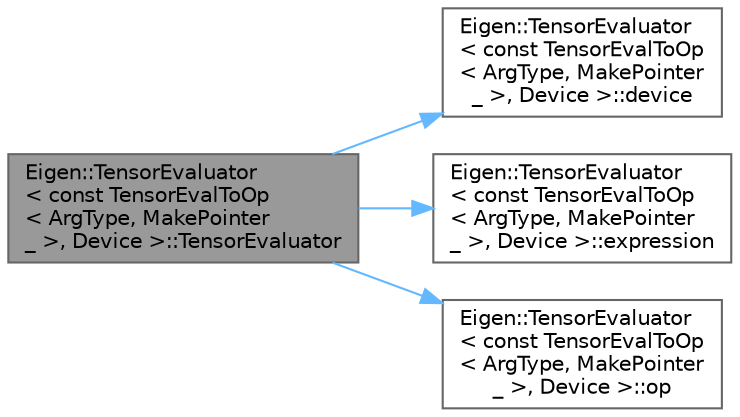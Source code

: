 digraph "Eigen::TensorEvaluator&lt; const TensorEvalToOp&lt; ArgType, MakePointer_ &gt;, Device &gt;::TensorEvaluator"
{
 // LATEX_PDF_SIZE
  bgcolor="transparent";
  edge [fontname=Helvetica,fontsize=10,labelfontname=Helvetica,labelfontsize=10];
  node [fontname=Helvetica,fontsize=10,shape=box,height=0.2,width=0.4];
  rankdir="LR";
  Node1 [id="Node000001",label="Eigen::TensorEvaluator\l\< const TensorEvalToOp\l\< ArgType, MakePointer\l_ \>, Device \>::TensorEvaluator",height=0.2,width=0.4,color="gray40", fillcolor="grey60", style="filled", fontcolor="black",tooltip=" "];
  Node1 -> Node2 [id="edge1_Node000001_Node000002",color="steelblue1",style="solid",tooltip=" "];
  Node2 [id="Node000002",label="Eigen::TensorEvaluator\l\< const TensorEvalToOp\l\< ArgType, MakePointer\l_ \>, Device \>::device",height=0.2,width=0.4,color="grey40", fillcolor="white", style="filled",URL="$struct_eigen_1_1_tensor_evaluator_3_01const_01_tensor_eval_to_op_3_01_arg_type_00_01_make_pointer___01_4_00_01_device_01_4.html#a7f7d7ad07ce338142461e34431eeefb4",tooltip="added for sycl in order to construct the buffer from the sycl device"];
  Node1 -> Node3 [id="edge2_Node000001_Node000003",color="steelblue1",style="solid",tooltip=" "];
  Node3 [id="Node000003",label="Eigen::TensorEvaluator\l\< const TensorEvalToOp\l\< ArgType, MakePointer\l_ \>, Device \>::expression",height=0.2,width=0.4,color="grey40", fillcolor="white", style="filled",URL="$struct_eigen_1_1_tensor_evaluator_3_01const_01_tensor_eval_to_op_3_01_arg_type_00_01_make_pointer___01_4_00_01_device_01_4.html#a7ff520cc91416c6b2ad0ee5e7905f326",tooltip=" "];
  Node1 -> Node4 [id="edge3_Node000001_Node000004",color="steelblue1",style="solid",tooltip=" "];
  Node4 [id="Node000004",label="Eigen::TensorEvaluator\l\< const TensorEvalToOp\l\< ArgType, MakePointer\l_ \>, Device \>::op",height=0.2,width=0.4,color="grey40", fillcolor="white", style="filled",URL="$struct_eigen_1_1_tensor_evaluator_3_01const_01_tensor_eval_to_op_3_01_arg_type_00_01_make_pointer___01_4_00_01_device_01_4.html#a737f3f272f190889c47d08972fc50b80",tooltip=" "];
}
